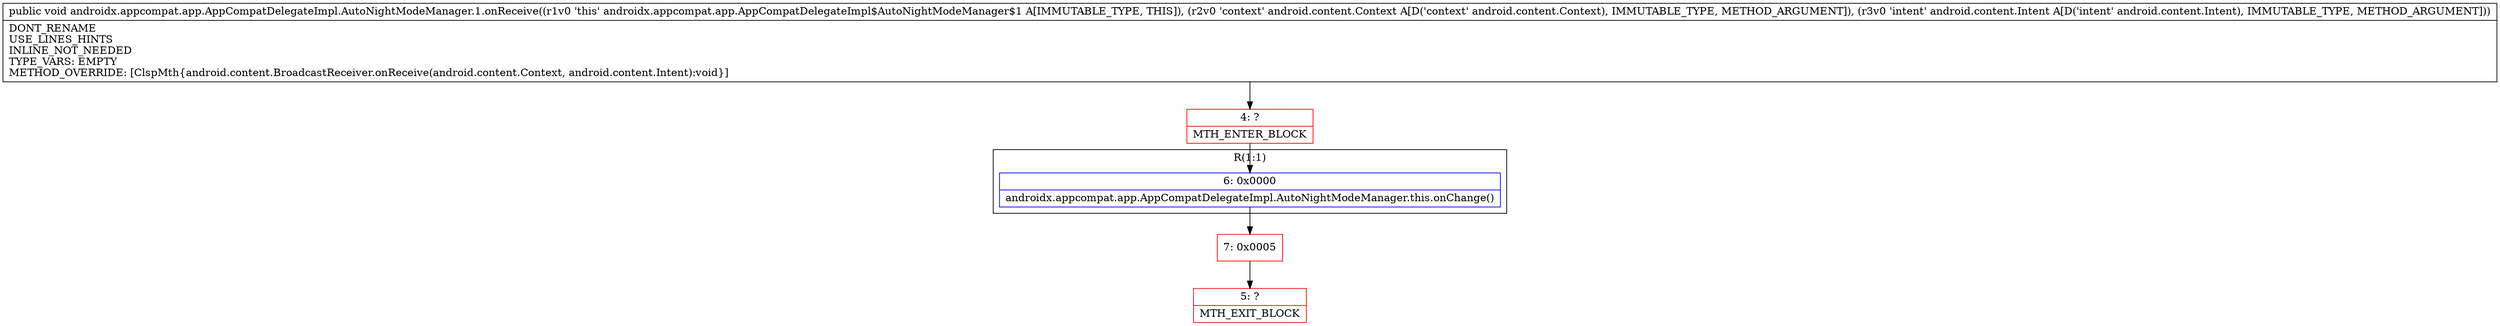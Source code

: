 digraph "CFG forandroidx.appcompat.app.AppCompatDelegateImpl.AutoNightModeManager.1.onReceive(Landroid\/content\/Context;Landroid\/content\/Intent;)V" {
subgraph cluster_Region_1576213254 {
label = "R(1:1)";
node [shape=record,color=blue];
Node_6 [shape=record,label="{6\:\ 0x0000|androidx.appcompat.app.AppCompatDelegateImpl.AutoNightModeManager.this.onChange()\l}"];
}
Node_4 [shape=record,color=red,label="{4\:\ ?|MTH_ENTER_BLOCK\l}"];
Node_7 [shape=record,color=red,label="{7\:\ 0x0005}"];
Node_5 [shape=record,color=red,label="{5\:\ ?|MTH_EXIT_BLOCK\l}"];
MethodNode[shape=record,label="{public void androidx.appcompat.app.AppCompatDelegateImpl.AutoNightModeManager.1.onReceive((r1v0 'this' androidx.appcompat.app.AppCompatDelegateImpl$AutoNightModeManager$1 A[IMMUTABLE_TYPE, THIS]), (r2v0 'context' android.content.Context A[D('context' android.content.Context), IMMUTABLE_TYPE, METHOD_ARGUMENT]), (r3v0 'intent' android.content.Intent A[D('intent' android.content.Intent), IMMUTABLE_TYPE, METHOD_ARGUMENT]))  | DONT_RENAME\lUSE_LINES_HINTS\lINLINE_NOT_NEEDED\lTYPE_VARS: EMPTY\lMETHOD_OVERRIDE: [ClspMth\{android.content.BroadcastReceiver.onReceive(android.content.Context, android.content.Intent):void\}]\l}"];
MethodNode -> Node_4;Node_6 -> Node_7;
Node_4 -> Node_6;
Node_7 -> Node_5;
}

